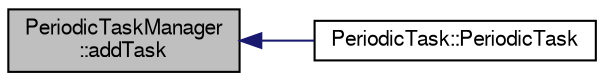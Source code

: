 digraph "PeriodicTaskManager::addTask"
{
  edge [fontname="FreeSans",fontsize="10",labelfontname="FreeSans",labelfontsize="10"];
  node [fontname="FreeSans",fontsize="10",shape=record];
  rankdir="LR";
  Node1 [label="PeriodicTaskManager\l::addTask",height=0.2,width=0.4,color="black", fillcolor="grey75", style="filled", fontcolor="black"];
  Node1 -> Node2 [dir="back",color="midnightblue",fontsize="10",style="solid",fontname="FreeSans"];
  Node2 [label="PeriodicTask::PeriodicTask",height=0.2,width=0.4,color="black", fillcolor="white", style="filled",URL="$de/d2f/class_periodic_task.html#aadb0c519e5d15feae5e66cdecaeb54f6"];
}
